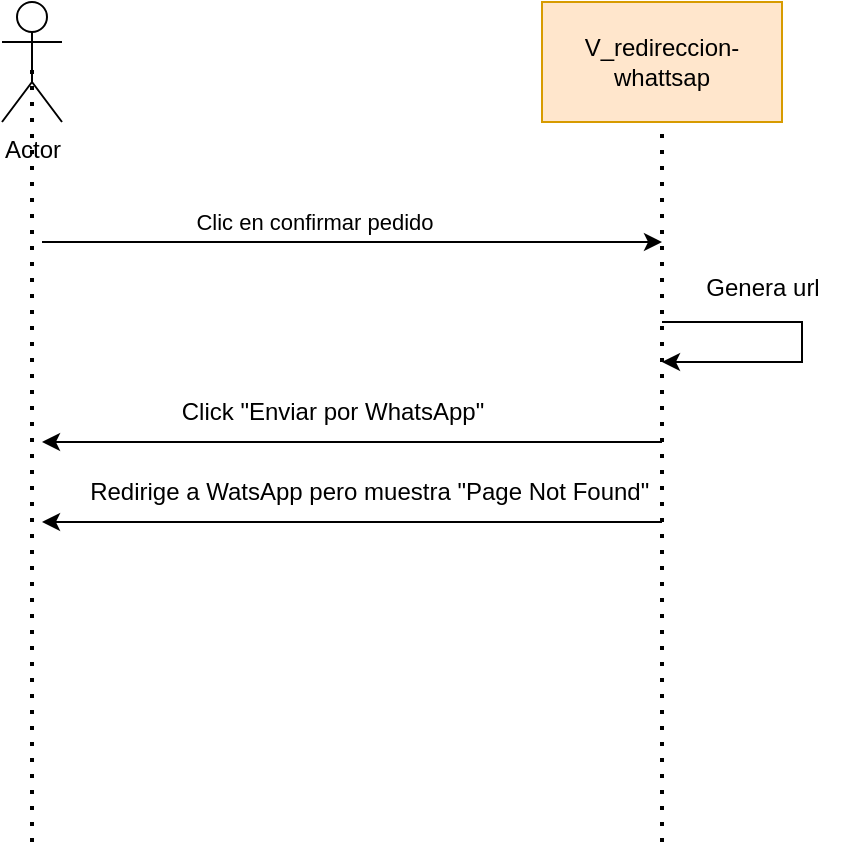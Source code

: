 <mxfile version="28.2.5">
  <diagram name="Page-1" id="MyWobOnQIEBIjoFXRCL5">
    <mxGraphModel grid="1" page="1" gridSize="10" guides="1" tooltips="1" connect="1" arrows="1" fold="1" pageScale="1" pageWidth="827" pageHeight="1169" math="0" shadow="0">
      <root>
        <mxCell id="0" />
        <mxCell id="1" parent="0" />
        <mxCell id="dfIjmMcx2S500TneD384-52" value="V_redireccion-whattsap" style="rounded=0;whiteSpace=wrap;html=1;fillColor=#ffe6cc;strokeColor=#d79b00;" vertex="1" parent="1">
          <mxGeometry x="310" y="100" width="120" height="60" as="geometry" />
        </mxCell>
        <mxCell id="dfIjmMcx2S500TneD384-55" value="Actor" style="shape=umlActor;verticalLabelPosition=bottom;verticalAlign=top;html=1;outlineConnect=0;" vertex="1" parent="1">
          <mxGeometry x="40" y="100" width="30" height="60" as="geometry" />
        </mxCell>
        <mxCell id="dfIjmMcx2S500TneD384-56" style="edgeStyle=orthogonalEdgeStyle;rounded=0;orthogonalLoop=1;jettySize=auto;html=1;exitX=0.5;exitY=1;exitDx=0;exitDy=0;" edge="1" parent="1" source="dfIjmMcx2S500TneD384-52" target="dfIjmMcx2S500TneD384-52">
          <mxGeometry relative="1" as="geometry" />
        </mxCell>
        <mxCell id="dfIjmMcx2S500TneD384-57" value="" style="endArrow=classic;html=1;rounded=0;" edge="1" parent="1">
          <mxGeometry width="50" height="50" relative="1" as="geometry">
            <mxPoint x="60" y="220" as="sourcePoint" />
            <mxPoint x="370" y="220" as="targetPoint" />
          </mxGeometry>
        </mxCell>
        <mxCell id="dfIjmMcx2S500TneD384-58" value="Clic en confirmar pedido" style="edgeLabel;html=1;align=center;verticalAlign=middle;resizable=0;points=[];" connectable="0" vertex="1" parent="dfIjmMcx2S500TneD384-57">
          <mxGeometry x="-0.176" y="4" relative="1" as="geometry">
            <mxPoint x="8" y="-6" as="offset" />
          </mxGeometry>
        </mxCell>
        <mxCell id="dfIjmMcx2S500TneD384-69" value="" style="endArrow=none;dashed=1;html=1;dashPattern=1 3;strokeWidth=2;rounded=0;entryX=0.5;entryY=1;entryDx=0;entryDy=0;" edge="1" parent="1" target="dfIjmMcx2S500TneD384-52">
          <mxGeometry width="50" height="50" relative="1" as="geometry">
            <mxPoint x="370" y="520" as="sourcePoint" />
            <mxPoint x="680" y="320" as="targetPoint" />
          </mxGeometry>
        </mxCell>
        <mxCell id="dfIjmMcx2S500TneD384-74" value="" style="endArrow=none;dashed=1;html=1;dashPattern=1 3;strokeWidth=2;rounded=0;entryX=0.5;entryY=0.5;entryDx=0;entryDy=0;entryPerimeter=0;" edge="1" parent="1" target="dfIjmMcx2S500TneD384-55">
          <mxGeometry width="50" height="50" relative="1" as="geometry">
            <mxPoint x="55" y="520" as="sourcePoint" />
            <mxPoint x="320" y="330" as="targetPoint" />
          </mxGeometry>
        </mxCell>
        <mxCell id="dfIjmMcx2S500TneD384-75" value="" style="endArrow=classic;html=1;rounded=0;" edge="1" parent="1">
          <mxGeometry width="50" height="50" relative="1" as="geometry">
            <mxPoint x="370" y="260" as="sourcePoint" />
            <mxPoint x="370" y="280" as="targetPoint" />
            <Array as="points">
              <mxPoint x="440" y="260" />
              <mxPoint x="440" y="280" />
            </Array>
          </mxGeometry>
        </mxCell>
        <mxCell id="dfIjmMcx2S500TneD384-76" value="Genera url" style="text;html=1;align=center;verticalAlign=middle;resizable=0;points=[];autosize=1;strokeColor=none;fillColor=none;" vertex="1" parent="1">
          <mxGeometry x="380" y="228" width="80" height="30" as="geometry" />
        </mxCell>
        <mxCell id="dfIjmMcx2S500TneD384-77" value="" style="endArrow=classic;html=1;rounded=0;" edge="1" parent="1">
          <mxGeometry width="50" height="50" relative="1" as="geometry">
            <mxPoint x="370" y="320" as="sourcePoint" />
            <mxPoint x="60" y="320" as="targetPoint" />
          </mxGeometry>
        </mxCell>
        <mxCell id="dfIjmMcx2S500TneD384-78" value="Click &quot;Enviar por WhatsApp&quot;" style="text;html=1;align=center;verticalAlign=middle;resizable=0;points=[];autosize=1;strokeColor=none;fillColor=none;" vertex="1" parent="1">
          <mxGeometry x="120" y="290" width="170" height="30" as="geometry" />
        </mxCell>
        <mxCell id="dfIjmMcx2S500TneD384-79" value="" style="endArrow=classic;html=1;rounded=0;" edge="1" parent="1">
          <mxGeometry width="50" height="50" relative="1" as="geometry">
            <mxPoint x="370" y="360" as="sourcePoint" />
            <mxPoint x="60" y="360" as="targetPoint" />
          </mxGeometry>
        </mxCell>
        <mxCell id="dfIjmMcx2S500TneD384-80" value="Redirige a WatsApp pero muestra &quot;Page Not Found&quot;&amp;nbsp;" style="text;html=1;align=center;verticalAlign=middle;resizable=0;points=[];autosize=1;strokeColor=none;fillColor=none;" vertex="1" parent="1">
          <mxGeometry x="70" y="330" width="310" height="30" as="geometry" />
        </mxCell>
      </root>
    </mxGraphModel>
  </diagram>
</mxfile>
